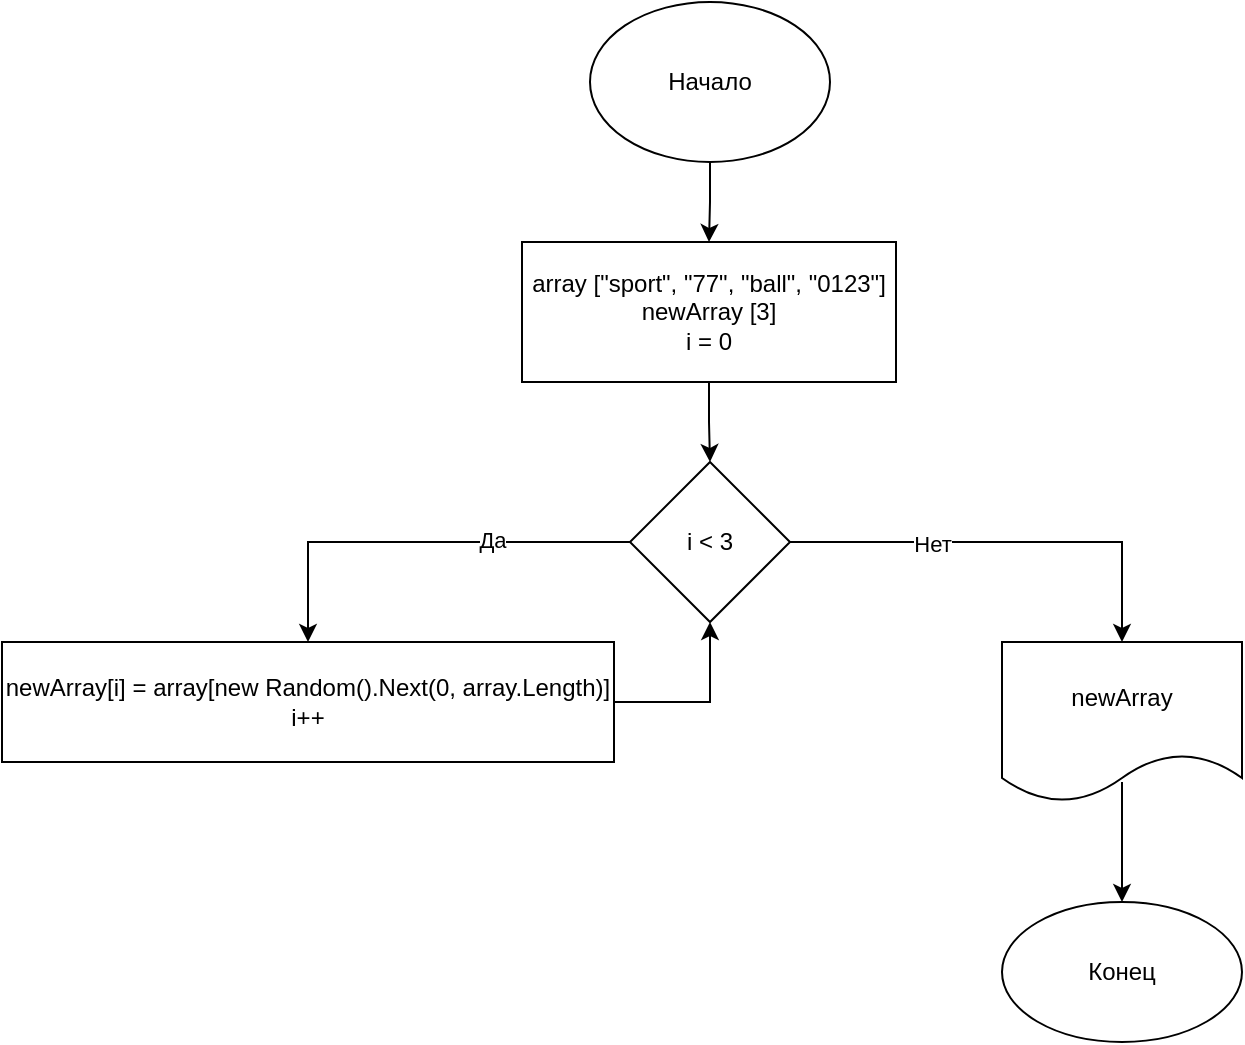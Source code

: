 <mxfile version="20.4.0" type="github">
  <diagram id="hFlaSeXohSrYwMjXC0lO" name="Страница 1">
    <mxGraphModel dx="1054" dy="609" grid="1" gridSize="10" guides="1" tooltips="1" connect="1" arrows="1" fold="1" page="1" pageScale="1" pageWidth="827" pageHeight="1169" math="0" shadow="0">
      <root>
        <mxCell id="0" />
        <mxCell id="1" parent="0" />
        <mxCell id="HzjTWqGE_k7gcvBz9XhI-3" style="edgeStyle=orthogonalEdgeStyle;rounded=0;orthogonalLoop=1;jettySize=auto;html=1;exitX=0.5;exitY=1;exitDx=0;exitDy=0;entryX=0.5;entryY=0;entryDx=0;entryDy=0;" parent="1" source="HzjTWqGE_k7gcvBz9XhI-1" target="HzjTWqGE_k7gcvBz9XhI-2" edge="1">
          <mxGeometry relative="1" as="geometry" />
        </mxCell>
        <mxCell id="HzjTWqGE_k7gcvBz9XhI-1" value="Начало" style="ellipse;whiteSpace=wrap;html=1;" parent="1" vertex="1">
          <mxGeometry x="354" y="50" width="120" height="80" as="geometry" />
        </mxCell>
        <mxCell id="HzjTWqGE_k7gcvBz9XhI-5" value="" style="edgeStyle=orthogonalEdgeStyle;rounded=0;orthogonalLoop=1;jettySize=auto;html=1;" parent="1" source="HzjTWqGE_k7gcvBz9XhI-2" target="HzjTWqGE_k7gcvBz9XhI-4" edge="1">
          <mxGeometry relative="1" as="geometry" />
        </mxCell>
        <mxCell id="HzjTWqGE_k7gcvBz9XhI-2" value="array [&quot;sport&quot;, &quot;77&quot;, &quot;ball&quot;, &quot;0123&quot;]&lt;br&gt;newArray [3]&lt;br&gt;i = 0" style="rounded=0;whiteSpace=wrap;html=1;" parent="1" vertex="1">
          <mxGeometry x="320" y="170" width="187" height="70" as="geometry" />
        </mxCell>
        <mxCell id="HzjTWqGE_k7gcvBz9XhI-7" value="" style="edgeStyle=orthogonalEdgeStyle;rounded=0;orthogonalLoop=1;jettySize=auto;html=1;" parent="1" source="HzjTWqGE_k7gcvBz9XhI-4" target="HzjTWqGE_k7gcvBz9XhI-6" edge="1">
          <mxGeometry relative="1" as="geometry" />
        </mxCell>
        <mxCell id="HzjTWqGE_k7gcvBz9XhI-14" value="Да" style="edgeLabel;html=1;align=center;verticalAlign=middle;resizable=0;points=[];" parent="HzjTWqGE_k7gcvBz9XhI-7" vertex="1" connectable="0">
          <mxGeometry x="-0.346" y="-1" relative="1" as="geometry">
            <mxPoint as="offset" />
          </mxGeometry>
        </mxCell>
        <mxCell id="HzjTWqGE_k7gcvBz9XhI-4" value="i &amp;lt; 3" style="rhombus;whiteSpace=wrap;html=1;rounded=0;" parent="1" vertex="1">
          <mxGeometry x="374" y="280" width="80" height="80" as="geometry" />
        </mxCell>
        <mxCell id="HzjTWqGE_k7gcvBz9XhI-9" style="edgeStyle=orthogonalEdgeStyle;rounded=0;orthogonalLoop=1;jettySize=auto;html=1;exitX=1;exitY=0.5;exitDx=0;exitDy=0;entryX=0.5;entryY=0;entryDx=0;entryDy=0;" parent="1" source="HzjTWqGE_k7gcvBz9XhI-4" target="HzjTWqGE_k7gcvBz9XhI-8" edge="1">
          <mxGeometry relative="1" as="geometry" />
        </mxCell>
        <mxCell id="HzjTWqGE_k7gcvBz9XhI-15" value="Нет" style="edgeLabel;html=1;align=center;verticalAlign=middle;resizable=0;points=[];" parent="HzjTWqGE_k7gcvBz9XhI-9" vertex="1" connectable="0">
          <mxGeometry x="-0.343" y="-1" relative="1" as="geometry">
            <mxPoint as="offset" />
          </mxGeometry>
        </mxCell>
        <mxCell id="HzjTWqGE_k7gcvBz9XhI-13" style="edgeStyle=orthogonalEdgeStyle;rounded=0;orthogonalLoop=1;jettySize=auto;html=1;entryX=0.5;entryY=1;entryDx=0;entryDy=0;" parent="1" source="HzjTWqGE_k7gcvBz9XhI-6" target="HzjTWqGE_k7gcvBz9XhI-4" edge="1">
          <mxGeometry relative="1" as="geometry" />
        </mxCell>
        <mxCell id="HzjTWqGE_k7gcvBz9XhI-6" value="newArray[i] =&amp;nbsp;array[new Random().Next(0, array.Length)]&lt;br&gt;i++" style="whiteSpace=wrap;html=1;rounded=0;" parent="1" vertex="1">
          <mxGeometry x="60" y="370" width="306" height="60" as="geometry" />
        </mxCell>
        <mxCell id="HzjTWqGE_k7gcvBz9XhI-12" value="" style="edgeStyle=orthogonalEdgeStyle;rounded=0;orthogonalLoop=1;jettySize=auto;html=1;exitX=0.5;exitY=0.875;exitDx=0;exitDy=0;exitPerimeter=0;" parent="1" source="HzjTWqGE_k7gcvBz9XhI-8" target="HzjTWqGE_k7gcvBz9XhI-10" edge="1">
          <mxGeometry relative="1" as="geometry" />
        </mxCell>
        <mxCell id="HzjTWqGE_k7gcvBz9XhI-8" value="newArray" style="shape=document;whiteSpace=wrap;html=1;boundedLbl=1;" parent="1" vertex="1">
          <mxGeometry x="560" y="370" width="120" height="80" as="geometry" />
        </mxCell>
        <mxCell id="HzjTWqGE_k7gcvBz9XhI-10" value="Конец" style="ellipse;whiteSpace=wrap;html=1;" parent="1" vertex="1">
          <mxGeometry x="560" y="500" width="120" height="70" as="geometry" />
        </mxCell>
      </root>
    </mxGraphModel>
  </diagram>
</mxfile>
